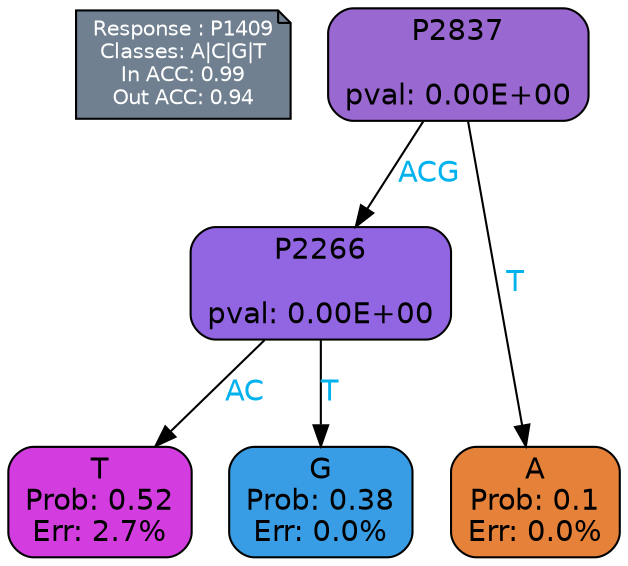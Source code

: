 digraph Tree {
node [shape=box, style="filled, rounded", color="black", fontname=helvetica] ;
graph [ranksep=equally, splines=polylines, bgcolor=transparent, dpi=600] ;
edge [fontname=helvetica] ;
LEGEND [label="Response : P1409
Classes: A|C|G|T
In ACC: 0.99
Out ACC: 0.94
",shape=note,align=left,style=filled,fillcolor="slategray",fontcolor="white",fontsize=10];1 [label="P2837

pval: 0.00E+00", fillcolor="#9a68d1"] ;
2 [label="P2266

pval: 0.00E+00", fillcolor="#9265e2"] ;
3 [label="T
Prob: 0.52
Err: 2.7%", fillcolor="#d33de0"] ;
4 [label="G
Prob: 0.38
Err: 0.0%", fillcolor="#399de5"] ;
5 [label="A
Prob: 0.1
Err: 0.0%", fillcolor="#e58139"] ;
1 -> 2 [label="ACG",fontcolor=deepskyblue2] ;
1 -> 5 [label="T",fontcolor=deepskyblue2] ;
2 -> 3 [label="AC",fontcolor=deepskyblue2] ;
2 -> 4 [label="T",fontcolor=deepskyblue2] ;
{rank = same; 3;4;5;}{rank = same; LEGEND;1;}}